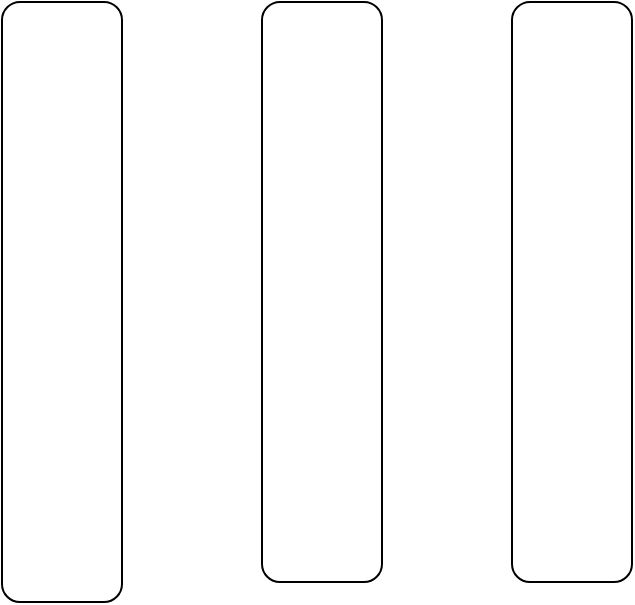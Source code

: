 <mxfile version="21.2.9" type="github">
  <diagram name="Page-1" id="SgEB4pJWIfo6ihUfRe7x">
    <mxGraphModel dx="1434" dy="822" grid="1" gridSize="10" guides="1" tooltips="1" connect="1" arrows="1" fold="1" page="1" pageScale="1" pageWidth="850" pageHeight="1100" math="0" shadow="0">
      <root>
        <mxCell id="0" />
        <mxCell id="1" parent="0" />
        <mxCell id="g-aPDIkqEKjfETR1Gtb0-1" value="" style="rounded=1;whiteSpace=wrap;html=1;rotation=-90;" vertex="1" parent="1">
          <mxGeometry x="-50" y="710" width="300" height="60" as="geometry" />
        </mxCell>
        <mxCell id="g-aPDIkqEKjfETR1Gtb0-2" value="" style="rounded=1;whiteSpace=wrap;html=1;rotation=-90;" vertex="1" parent="1">
          <mxGeometry x="85" y="705" width="290" height="60" as="geometry" />
        </mxCell>
        <mxCell id="g-aPDIkqEKjfETR1Gtb0-3" value="" style="rounded=1;whiteSpace=wrap;html=1;rotation=-90;" vertex="1" parent="1">
          <mxGeometry x="210" y="705" width="290" height="60" as="geometry" />
        </mxCell>
      </root>
    </mxGraphModel>
  </diagram>
</mxfile>
